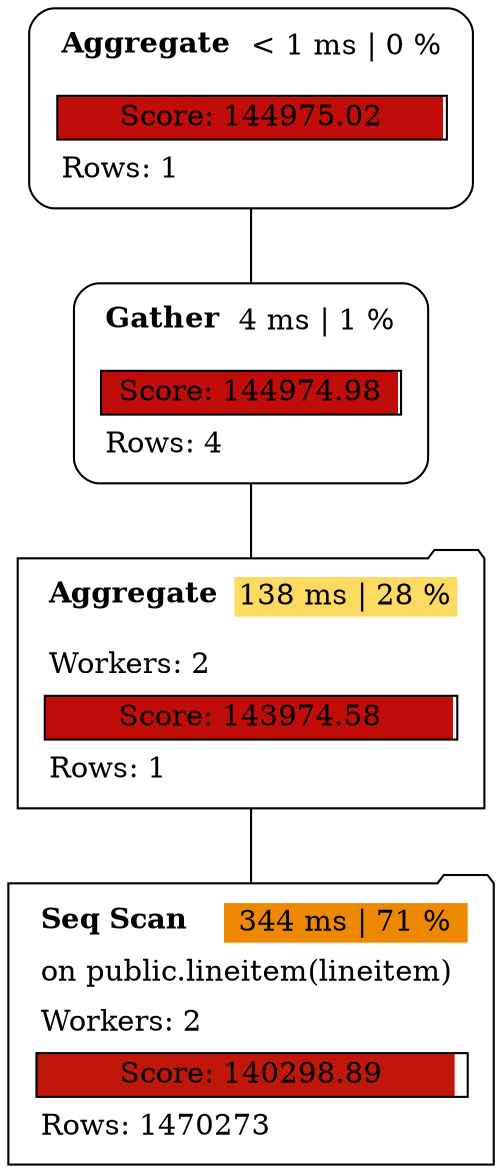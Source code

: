 graph explain {
    node0[label=<<table border="0" cellborder="0" cellspacing="5"><tr><td align="left"><b>Aggregate</b></td><td>&lt; 1 ms | 0 %</td></tr><tr><td colspan="2" align="left"></td></tr><tr><td colspan="2" border="1" bgcolor="#c10d0a;0.99:white">Score: 144975.02</td></tr><tr><td colspan="2" align="left">Rows: 1</td></tr></table>>][style="rounded"][shape="box"];
    node1[label=<<table border="0" cellborder="0" cellspacing="5"><tr><td align="left"><b>Gather</b></td><td bgcolor="white">4 ms | 1 %</td></tr><tr><td colspan="2" align="left"></td></tr><tr><td colspan="2" border="1" bgcolor="#c10d0a;0.99:white">Score: 144974.98</td></tr><tr><td colspan="2" align="left">Rows: 4</td></tr></table>>][style="rounded"][shape="box"];
    node2[label=<<table border="0" cellborder="0" cellspacing="5"><tr><td align="left"><b>Aggregate</b></td><td bgcolor="#fddb61">138 ms | 28 %</td></tr><tr><td colspan="2" align="left"></td></tr><tr><td colspan="2" align="left">Workers: 2</td></tr><tr><td colspan="2" border="1" bgcolor="#c10d0a;0.99:white">Score: 143974.58</td></tr><tr><td colspan="2" align="left">Rows: 1</td></tr></table>>][style="rounded"][shape="folder"];
    node3[label=<<table border="0" cellborder="0" cellspacing="5"><tr><td align="left"><b>Seq Scan</b></td><td bgcolor="#ee8800">344 ms | 71 %</td></tr><tr><td colspan="2" align="left">on public.lineitem(lineitem)</td></tr><tr><td colspan="2" align="left">Workers: 2</td></tr><tr><td colspan="2" border="1" bgcolor="#c1160a;0.97:white">Score: 140298.89</td></tr><tr><td colspan="2" align="left">Rows: 1470273</td></tr></table>>][style="rounded"][shape="folder"];
    node0 -- node1[label=""];
    node1 -- node2[label=""];
    node2 -- node3[label=""];
}
